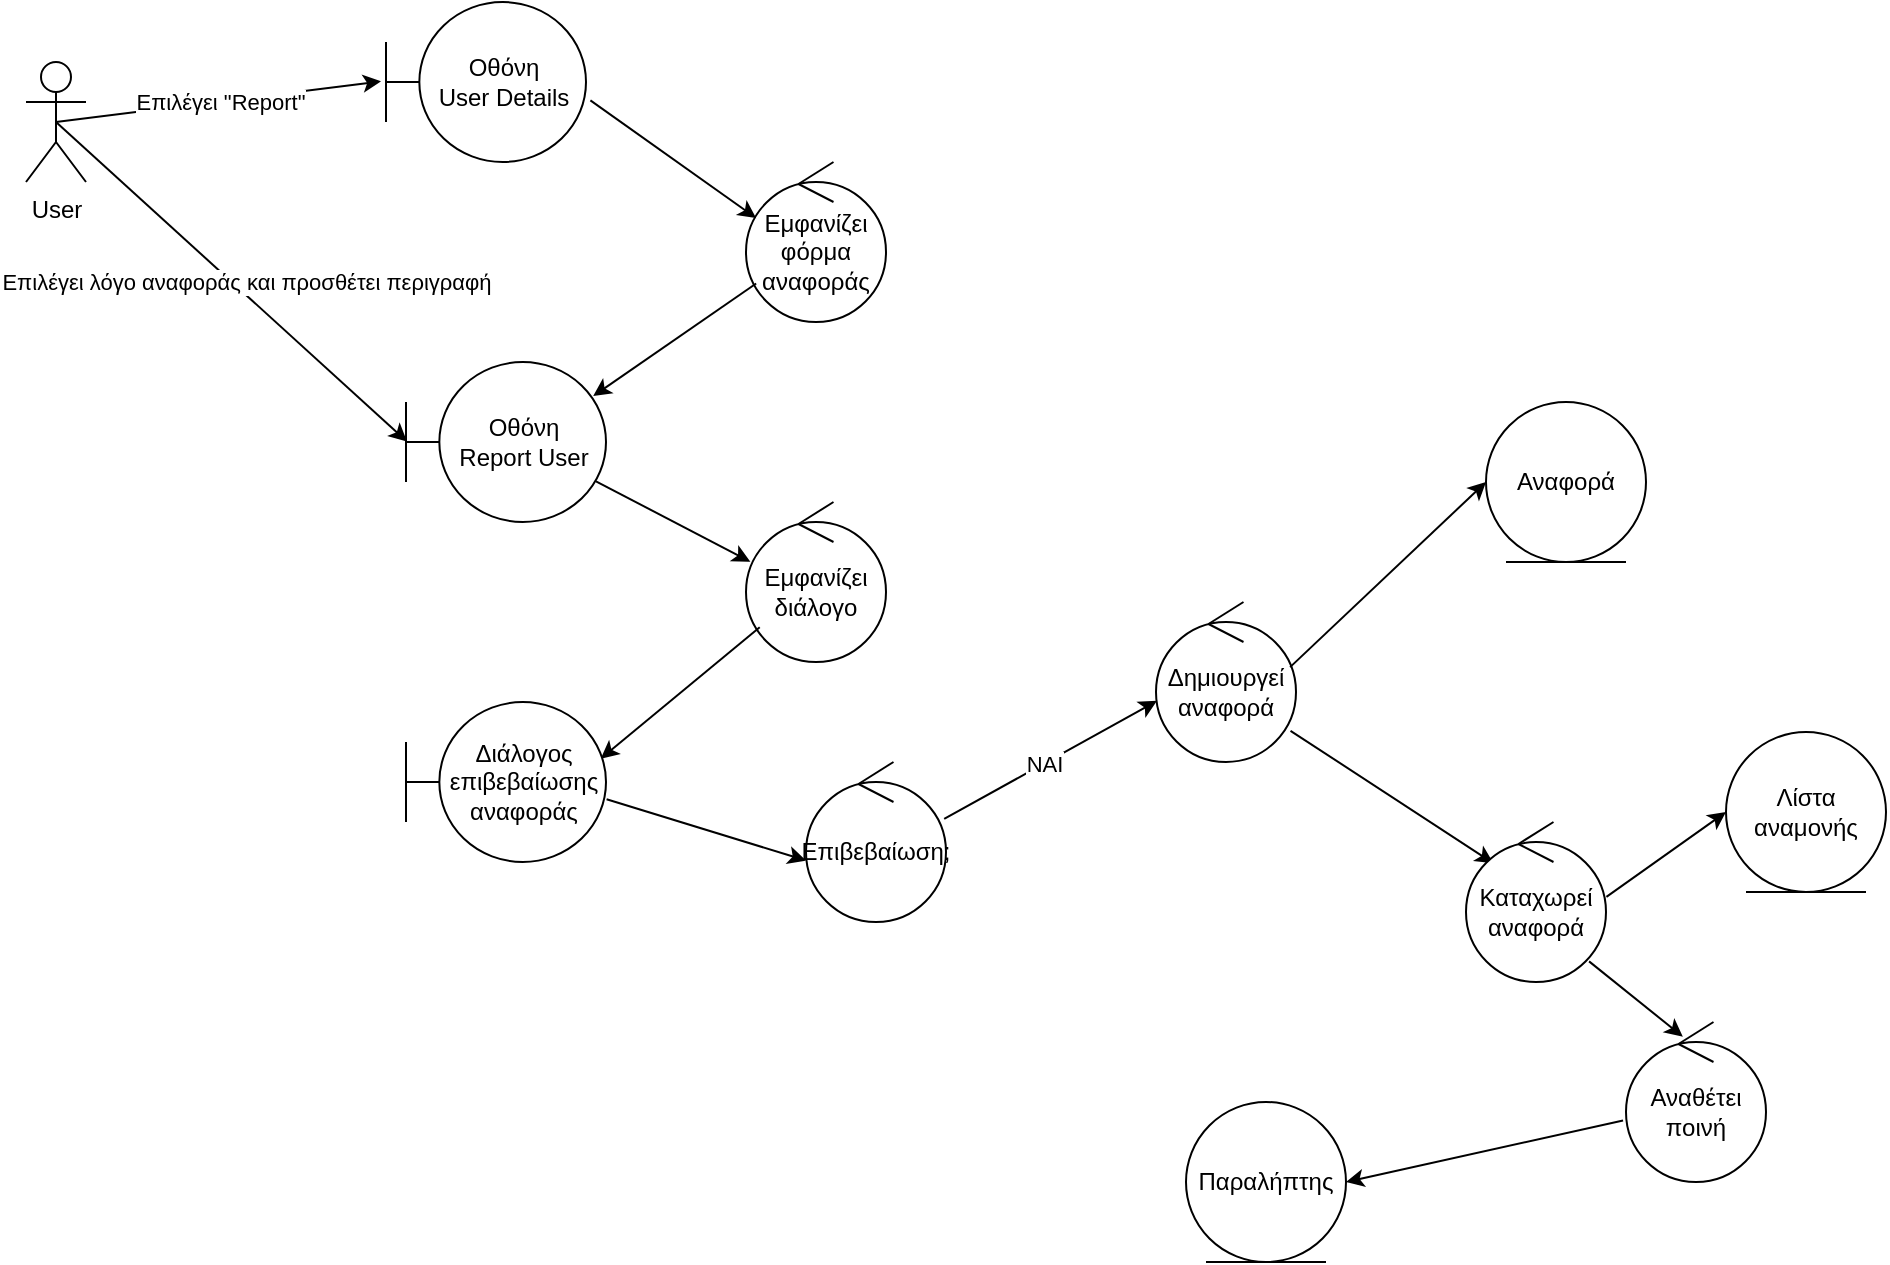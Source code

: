<mxfile>
    <diagram name="Page-1" id="OkxXmH8ndBm1RO2pglTv">
        <mxGraphModel dx="367" dy="1136" grid="1" gridSize="10" guides="1" tooltips="1" connect="1" arrows="0" fold="1" page="1" pageScale="1" pageWidth="1100" pageHeight="850" math="0" shadow="0">
            <root>
                <mxCell id="0"/>
                <mxCell id="1" parent="0"/>
                <mxCell id="DqJ-K6Y3_9FV7fpz-t7j-108" value="User" style="shape=umlActor;verticalLabelPosition=bottom;verticalAlign=top;html=1;" parent="1" vertex="1">
                    <mxGeometry x="1240" y="90" width="30" height="60" as="geometry"/>
                </mxCell>
                <mxCell id="DqJ-K6Y3_9FV7fpz-t7j-109" value="Οθόνη&lt;br&gt;User Details" style="shape=umlBoundary;whiteSpace=wrap;html=1;" parent="1" vertex="1">
                    <mxGeometry x="1420" y="60" width="100" height="80" as="geometry"/>
                </mxCell>
                <mxCell id="DqJ-K6Y3_9FV7fpz-t7j-110" value="" style="endArrow=classic;html=1;rounded=0;exitX=0.5;exitY=0.5;exitDx=0;exitDy=0;exitPerimeter=0;entryX=-0.025;entryY=0.496;entryDx=0;entryDy=0;entryPerimeter=0;" parent="1" source="DqJ-K6Y3_9FV7fpz-t7j-108" target="DqJ-K6Y3_9FV7fpz-t7j-109" edge="1">
                    <mxGeometry width="50" height="50" relative="1" as="geometry">
                        <mxPoint x="1340" y="200" as="sourcePoint"/>
                        <mxPoint x="1390" y="150" as="targetPoint"/>
                    </mxGeometry>
                </mxCell>
                <mxCell id="DqJ-K6Y3_9FV7fpz-t7j-111" value="Επιλέγει &quot;Report&quot;" style="edgeLabel;html=1;align=center;verticalAlign=middle;resizable=0;points=[];" parent="DqJ-K6Y3_9FV7fpz-t7j-110" connectable="0" vertex="1">
                    <mxGeometry x="0.01" relative="1" as="geometry">
                        <mxPoint as="offset"/>
                    </mxGeometry>
                </mxCell>
                <mxCell id="DqJ-K6Y3_9FV7fpz-t7j-112" value="Εμφανίζει&lt;br&gt;φόρμα αναφοράς" style="ellipse;shape=umlControl;whiteSpace=wrap;html=1;" parent="1" vertex="1">
                    <mxGeometry x="1600" y="140" width="70" height="80" as="geometry"/>
                </mxCell>
                <mxCell id="DqJ-K6Y3_9FV7fpz-t7j-113" value="" style="endArrow=classic;html=1;rounded=0;exitX=1.022;exitY=0.615;exitDx=0;exitDy=0;exitPerimeter=0;entryX=0.073;entryY=0.351;entryDx=0;entryDy=0;entryPerimeter=0;" parent="1" source="DqJ-K6Y3_9FV7fpz-t7j-109" target="DqJ-K6Y3_9FV7fpz-t7j-112" edge="1">
                    <mxGeometry width="50" height="50" relative="1" as="geometry">
                        <mxPoint x="1530" y="190" as="sourcePoint"/>
                        <mxPoint x="1580" y="140" as="targetPoint"/>
                    </mxGeometry>
                </mxCell>
                <mxCell id="DqJ-K6Y3_9FV7fpz-t7j-114" value="" style="endArrow=classic;html=1;rounded=0;entryX=0.936;entryY=0.213;entryDx=0;entryDy=0;entryPerimeter=0;" parent="1" source="DqJ-K6Y3_9FV7fpz-t7j-112" target="DqJ-K6Y3_9FV7fpz-t7j-115" edge="1">
                    <mxGeometry width="50" height="50" relative="1" as="geometry">
                        <mxPoint x="1510" y="200" as="sourcePoint"/>
                        <mxPoint x="1530" y="260" as="targetPoint"/>
                    </mxGeometry>
                </mxCell>
                <mxCell id="DqJ-K6Y3_9FV7fpz-t7j-115" value="Οθόνη&lt;br&gt;Report User" style="shape=umlBoundary;whiteSpace=wrap;html=1;" parent="1" vertex="1">
                    <mxGeometry x="1430" y="240" width="100" height="80" as="geometry"/>
                </mxCell>
                <mxCell id="DqJ-K6Y3_9FV7fpz-t7j-116" value="" style="endArrow=classic;html=1;rounded=0;exitX=0.5;exitY=0.5;exitDx=0;exitDy=0;exitPerimeter=0;entryX=0.005;entryY=0.497;entryDx=0;entryDy=0;entryPerimeter=0;" parent="1" source="DqJ-K6Y3_9FV7fpz-t7j-108" target="DqJ-K6Y3_9FV7fpz-t7j-115" edge="1">
                    <mxGeometry width="50" height="50" relative="1" as="geometry">
                        <mxPoint x="1450" y="250" as="sourcePoint"/>
                        <mxPoint x="1500" y="200" as="targetPoint"/>
                    </mxGeometry>
                </mxCell>
                <mxCell id="DqJ-K6Y3_9FV7fpz-t7j-117" value="Επιλέγει λόγο αναφοράς και προσθέτει περιγραφή" style="edgeLabel;html=1;align=center;verticalAlign=middle;resizable=0;points=[];" parent="DqJ-K6Y3_9FV7fpz-t7j-116" connectable="0" vertex="1">
                    <mxGeometry x="-0.092" relative="1" as="geometry">
                        <mxPoint x="15" y="7" as="offset"/>
                    </mxGeometry>
                </mxCell>
                <mxCell id="DqJ-K6Y3_9FV7fpz-t7j-118" value="" style="endArrow=classic;html=1;rounded=0;exitX=0.95;exitY=0.746;exitDx=0;exitDy=0;exitPerimeter=0;entryX=0.031;entryY=0.373;entryDx=0;entryDy=0;entryPerimeter=0;" parent="1" source="DqJ-K6Y3_9FV7fpz-t7j-115" target="DqJ-K6Y3_9FV7fpz-t7j-119" edge="1">
                    <mxGeometry width="50" height="50" relative="1" as="geometry">
                        <mxPoint x="1520" y="380" as="sourcePoint"/>
                        <mxPoint x="1540" y="337" as="targetPoint"/>
                    </mxGeometry>
                </mxCell>
                <mxCell id="DqJ-K6Y3_9FV7fpz-t7j-119" value="Εμφανίζει&lt;br&gt;διάλογο" style="ellipse;shape=umlControl;whiteSpace=wrap;html=1;" parent="1" vertex="1">
                    <mxGeometry x="1600" y="310" width="70" height="80" as="geometry"/>
                </mxCell>
                <mxCell id="DqJ-K6Y3_9FV7fpz-t7j-120" value="" style="endArrow=classic;html=1;rounded=0;exitX=0.098;exitY=0.783;exitDx=0;exitDy=0;exitPerimeter=0;entryX=0.974;entryY=0.354;entryDx=0;entryDy=0;entryPerimeter=0;" parent="1" source="DqJ-K6Y3_9FV7fpz-t7j-119" target="DqJ-K6Y3_9FV7fpz-t7j-122" edge="1">
                    <mxGeometry width="50" height="50" relative="1" as="geometry">
                        <mxPoint x="1510" y="380" as="sourcePoint"/>
                        <mxPoint x="1550" y="420" as="targetPoint"/>
                    </mxGeometry>
                </mxCell>
                <mxCell id="DqJ-K6Y3_9FV7fpz-t7j-122" value="Διάλογος&lt;br&gt;επιβεβαίωσης&lt;br&gt;αναφοράς" style="shape=umlBoundary;whiteSpace=wrap;html=1;" parent="1" vertex="1">
                    <mxGeometry x="1430" y="410" width="100" height="80" as="geometry"/>
                </mxCell>
                <mxCell id="DqJ-K6Y3_9FV7fpz-t7j-123" value="" style="endArrow=classic;html=1;rounded=0;exitX=1.003;exitY=0.608;exitDx=0;exitDy=0;exitPerimeter=0;entryX=0;entryY=0.616;entryDx=0;entryDy=0;entryPerimeter=0;" parent="1" source="DqJ-K6Y3_9FV7fpz-t7j-122" target="DqJ-K6Y3_9FV7fpz-t7j-124" edge="1">
                    <mxGeometry width="50" height="50" relative="1" as="geometry">
                        <mxPoint x="1430" y="400" as="sourcePoint"/>
                        <mxPoint x="1640" y="470" as="targetPoint"/>
                    </mxGeometry>
                </mxCell>
                <mxCell id="DqJ-K6Y3_9FV7fpz-t7j-124" value="Επιβεβαίωση;" style="ellipse;shape=umlControl;whiteSpace=wrap;html=1;" parent="1" vertex="1">
                    <mxGeometry x="1630" y="440" width="70" height="80" as="geometry"/>
                </mxCell>
                <mxCell id="DqJ-K6Y3_9FV7fpz-t7j-125" value="" style="endArrow=classic;html=1;rounded=0;exitX=0.987;exitY=0.356;exitDx=0;exitDy=0;exitPerimeter=0;entryX=0.007;entryY=0.618;entryDx=0;entryDy=0;entryPerimeter=0;" parent="1" source="DqJ-K6Y3_9FV7fpz-t7j-124" target="DqJ-K6Y3_9FV7fpz-t7j-129" edge="1">
                    <mxGeometry width="50" height="50" relative="1" as="geometry">
                        <mxPoint x="1540" y="590" as="sourcePoint"/>
                        <mxPoint x="1690" y="590" as="targetPoint"/>
                    </mxGeometry>
                </mxCell>
                <mxCell id="DqJ-K6Y3_9FV7fpz-t7j-127" value="ΝΑΙ" style="edgeLabel;html=1;align=center;verticalAlign=middle;resizable=0;points=[];" parent="DqJ-K6Y3_9FV7fpz-t7j-125" connectable="0" vertex="1">
                    <mxGeometry x="-0.071" relative="1" as="geometry">
                        <mxPoint as="offset"/>
                    </mxGeometry>
                </mxCell>
                <mxCell id="DqJ-K6Y3_9FV7fpz-t7j-129" value="Δημιουργεί&lt;br&gt;αναφορά" style="ellipse;shape=umlControl;whiteSpace=wrap;html=1;" parent="1" vertex="1">
                    <mxGeometry x="1805" y="360" width="70" height="80" as="geometry"/>
                </mxCell>
                <mxCell id="DqJ-K6Y3_9FV7fpz-t7j-131" value="Αναφορά" style="ellipse;shape=umlEntity;whiteSpace=wrap;html=1;" parent="1" vertex="1">
                    <mxGeometry x="1970" y="260" width="80" height="80" as="geometry"/>
                </mxCell>
                <mxCell id="DqJ-K6Y3_9FV7fpz-t7j-132" value="" style="endArrow=classic;html=1;rounded=0;exitX=0.958;exitY=0.407;exitDx=0;exitDy=0;exitPerimeter=0;entryX=0;entryY=0.5;entryDx=0;entryDy=0;" parent="1" source="DqJ-K6Y3_9FV7fpz-t7j-129" target="DqJ-K6Y3_9FV7fpz-t7j-131" edge="1">
                    <mxGeometry width="50" height="50" relative="1" as="geometry">
                        <mxPoint x="1650" y="620" as="sourcePoint"/>
                        <mxPoint x="1700" y="570" as="targetPoint"/>
                    </mxGeometry>
                </mxCell>
                <mxCell id="DqJ-K6Y3_9FV7fpz-t7j-133" value="" style="endArrow=classic;html=1;rounded=0;exitX=0.961;exitY=0.805;exitDx=0;exitDy=0;exitPerimeter=0;entryX=0.196;entryY=0.258;entryDx=0;entryDy=0;entryPerimeter=0;" parent="1" source="DqJ-K6Y3_9FV7fpz-t7j-129" target="DqJ-K6Y3_9FV7fpz-t7j-134" edge="1">
                    <mxGeometry width="50" height="50" relative="1" as="geometry">
                        <mxPoint x="1610" y="730" as="sourcePoint"/>
                        <mxPoint x="1730" y="710" as="targetPoint"/>
                    </mxGeometry>
                </mxCell>
                <mxCell id="DqJ-K6Y3_9FV7fpz-t7j-134" value="Καταχωρεί&lt;br&gt;αναφορά" style="ellipse;shape=umlControl;whiteSpace=wrap;html=1;" parent="1" vertex="1">
                    <mxGeometry x="1960" y="470" width="70" height="80" as="geometry"/>
                </mxCell>
                <mxCell id="DqJ-K6Y3_9FV7fpz-t7j-135" value="Λίστα αναμονής" style="ellipse;shape=umlEntity;whiteSpace=wrap;html=1;" parent="1" vertex="1">
                    <mxGeometry x="2090" y="425" width="80" height="80" as="geometry"/>
                </mxCell>
                <mxCell id="DqJ-K6Y3_9FV7fpz-t7j-136" value="" style="endArrow=classic;html=1;rounded=0;exitX=1.003;exitY=0.468;exitDx=0;exitDy=0;exitPerimeter=0;entryX=0;entryY=0.5;entryDx=0;entryDy=0;" parent="1" source="DqJ-K6Y3_9FV7fpz-t7j-134" target="DqJ-K6Y3_9FV7fpz-t7j-135" edge="1">
                    <mxGeometry width="50" height="50" relative="1" as="geometry">
                        <mxPoint x="1760" y="810" as="sourcePoint"/>
                        <mxPoint x="1850" y="820" as="targetPoint"/>
                    </mxGeometry>
                </mxCell>
                <mxCell id="DqJ-K6Y3_9FV7fpz-t7j-137" value="Αναθέτει&lt;br&gt;ποινή" style="ellipse;shape=umlControl;whiteSpace=wrap;html=1;" parent="1" vertex="1">
                    <mxGeometry x="2040" y="570" width="70" height="80" as="geometry"/>
                </mxCell>
                <mxCell id="DqJ-K6Y3_9FV7fpz-t7j-138" value="" style="endArrow=classic;html=1;rounded=0;exitX=0.879;exitY=0.871;exitDx=0;exitDy=0;exitPerimeter=0;entryX=0.406;entryY=0.092;entryDx=0;entryDy=0;entryPerimeter=0;" parent="1" source="DqJ-K6Y3_9FV7fpz-t7j-134" target="DqJ-K6Y3_9FV7fpz-t7j-137" edge="1">
                    <mxGeometry width="50" height="50" relative="1" as="geometry">
                        <mxPoint x="1690" y="850" as="sourcePoint"/>
                        <mxPoint x="1740" y="800" as="targetPoint"/>
                    </mxGeometry>
                </mxCell>
                <mxCell id="DqJ-K6Y3_9FV7fpz-t7j-139" value="Παραλήπτης" style="ellipse;shape=umlEntity;whiteSpace=wrap;html=1;" parent="1" vertex="1">
                    <mxGeometry x="1820" y="610" width="80" height="80" as="geometry"/>
                </mxCell>
                <mxCell id="DqJ-K6Y3_9FV7fpz-t7j-140" value="" style="endArrow=classic;html=1;rounded=0;exitX=-0.021;exitY=0.616;exitDx=0;exitDy=0;exitPerimeter=0;entryX=1;entryY=0.5;entryDx=0;entryDy=0;" parent="1" source="DqJ-K6Y3_9FV7fpz-t7j-137" target="DqJ-K6Y3_9FV7fpz-t7j-139" edge="1">
                    <mxGeometry width="50" height="50" relative="1" as="geometry">
                        <mxPoint x="1670" y="800" as="sourcePoint"/>
                        <mxPoint x="1720" y="750" as="targetPoint"/>
                    </mxGeometry>
                </mxCell>
            </root>
        </mxGraphModel>
    </diagram>
</mxfile>
